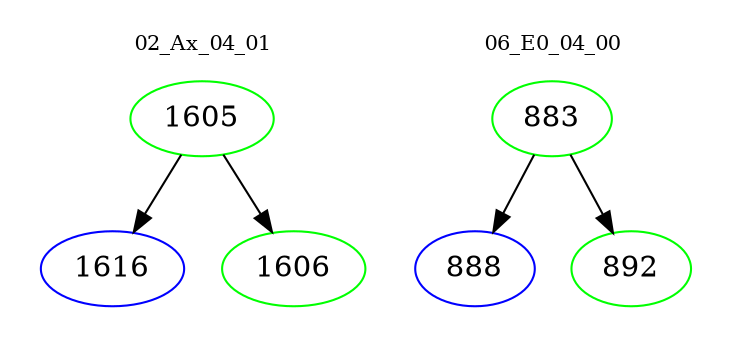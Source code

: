 digraph{
subgraph cluster_0 {
color = white
label = "02_Ax_04_01";
fontsize=10;
T0_1605 [label="1605", color="green"]
T0_1605 -> T0_1616 [color="black"]
T0_1616 [label="1616", color="blue"]
T0_1605 -> T0_1606 [color="black"]
T0_1606 [label="1606", color="green"]
}
subgraph cluster_1 {
color = white
label = "06_E0_04_00";
fontsize=10;
T1_883 [label="883", color="green"]
T1_883 -> T1_888 [color="black"]
T1_888 [label="888", color="blue"]
T1_883 -> T1_892 [color="black"]
T1_892 [label="892", color="green"]
}
}

